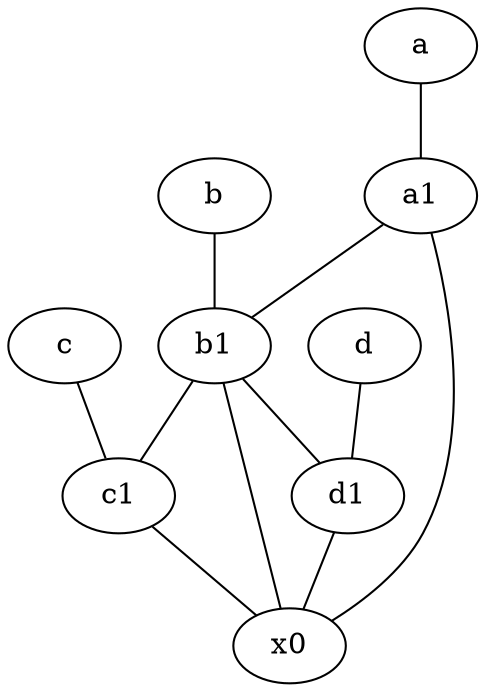 graph {
	d1 [pos="3,5!"]
	d [pos="2,5!"]
	b1 [pos="9,4!"]
	c [pos="4.5,2!"]
	a [pos="8,2!"]
	c1 [pos="4.5,3!"]
	x0
	b [pos="10,4!"]
	a1 [pos="8,3!"]
	b1 -- d1
	b1 -- x0
	d -- d1
	d1 -- x0
	a1 -- x0
	c1 -- x0
	c -- c1
	b -- b1
	a -- a1
	a1 -- b1
	b1 -- c1
}
